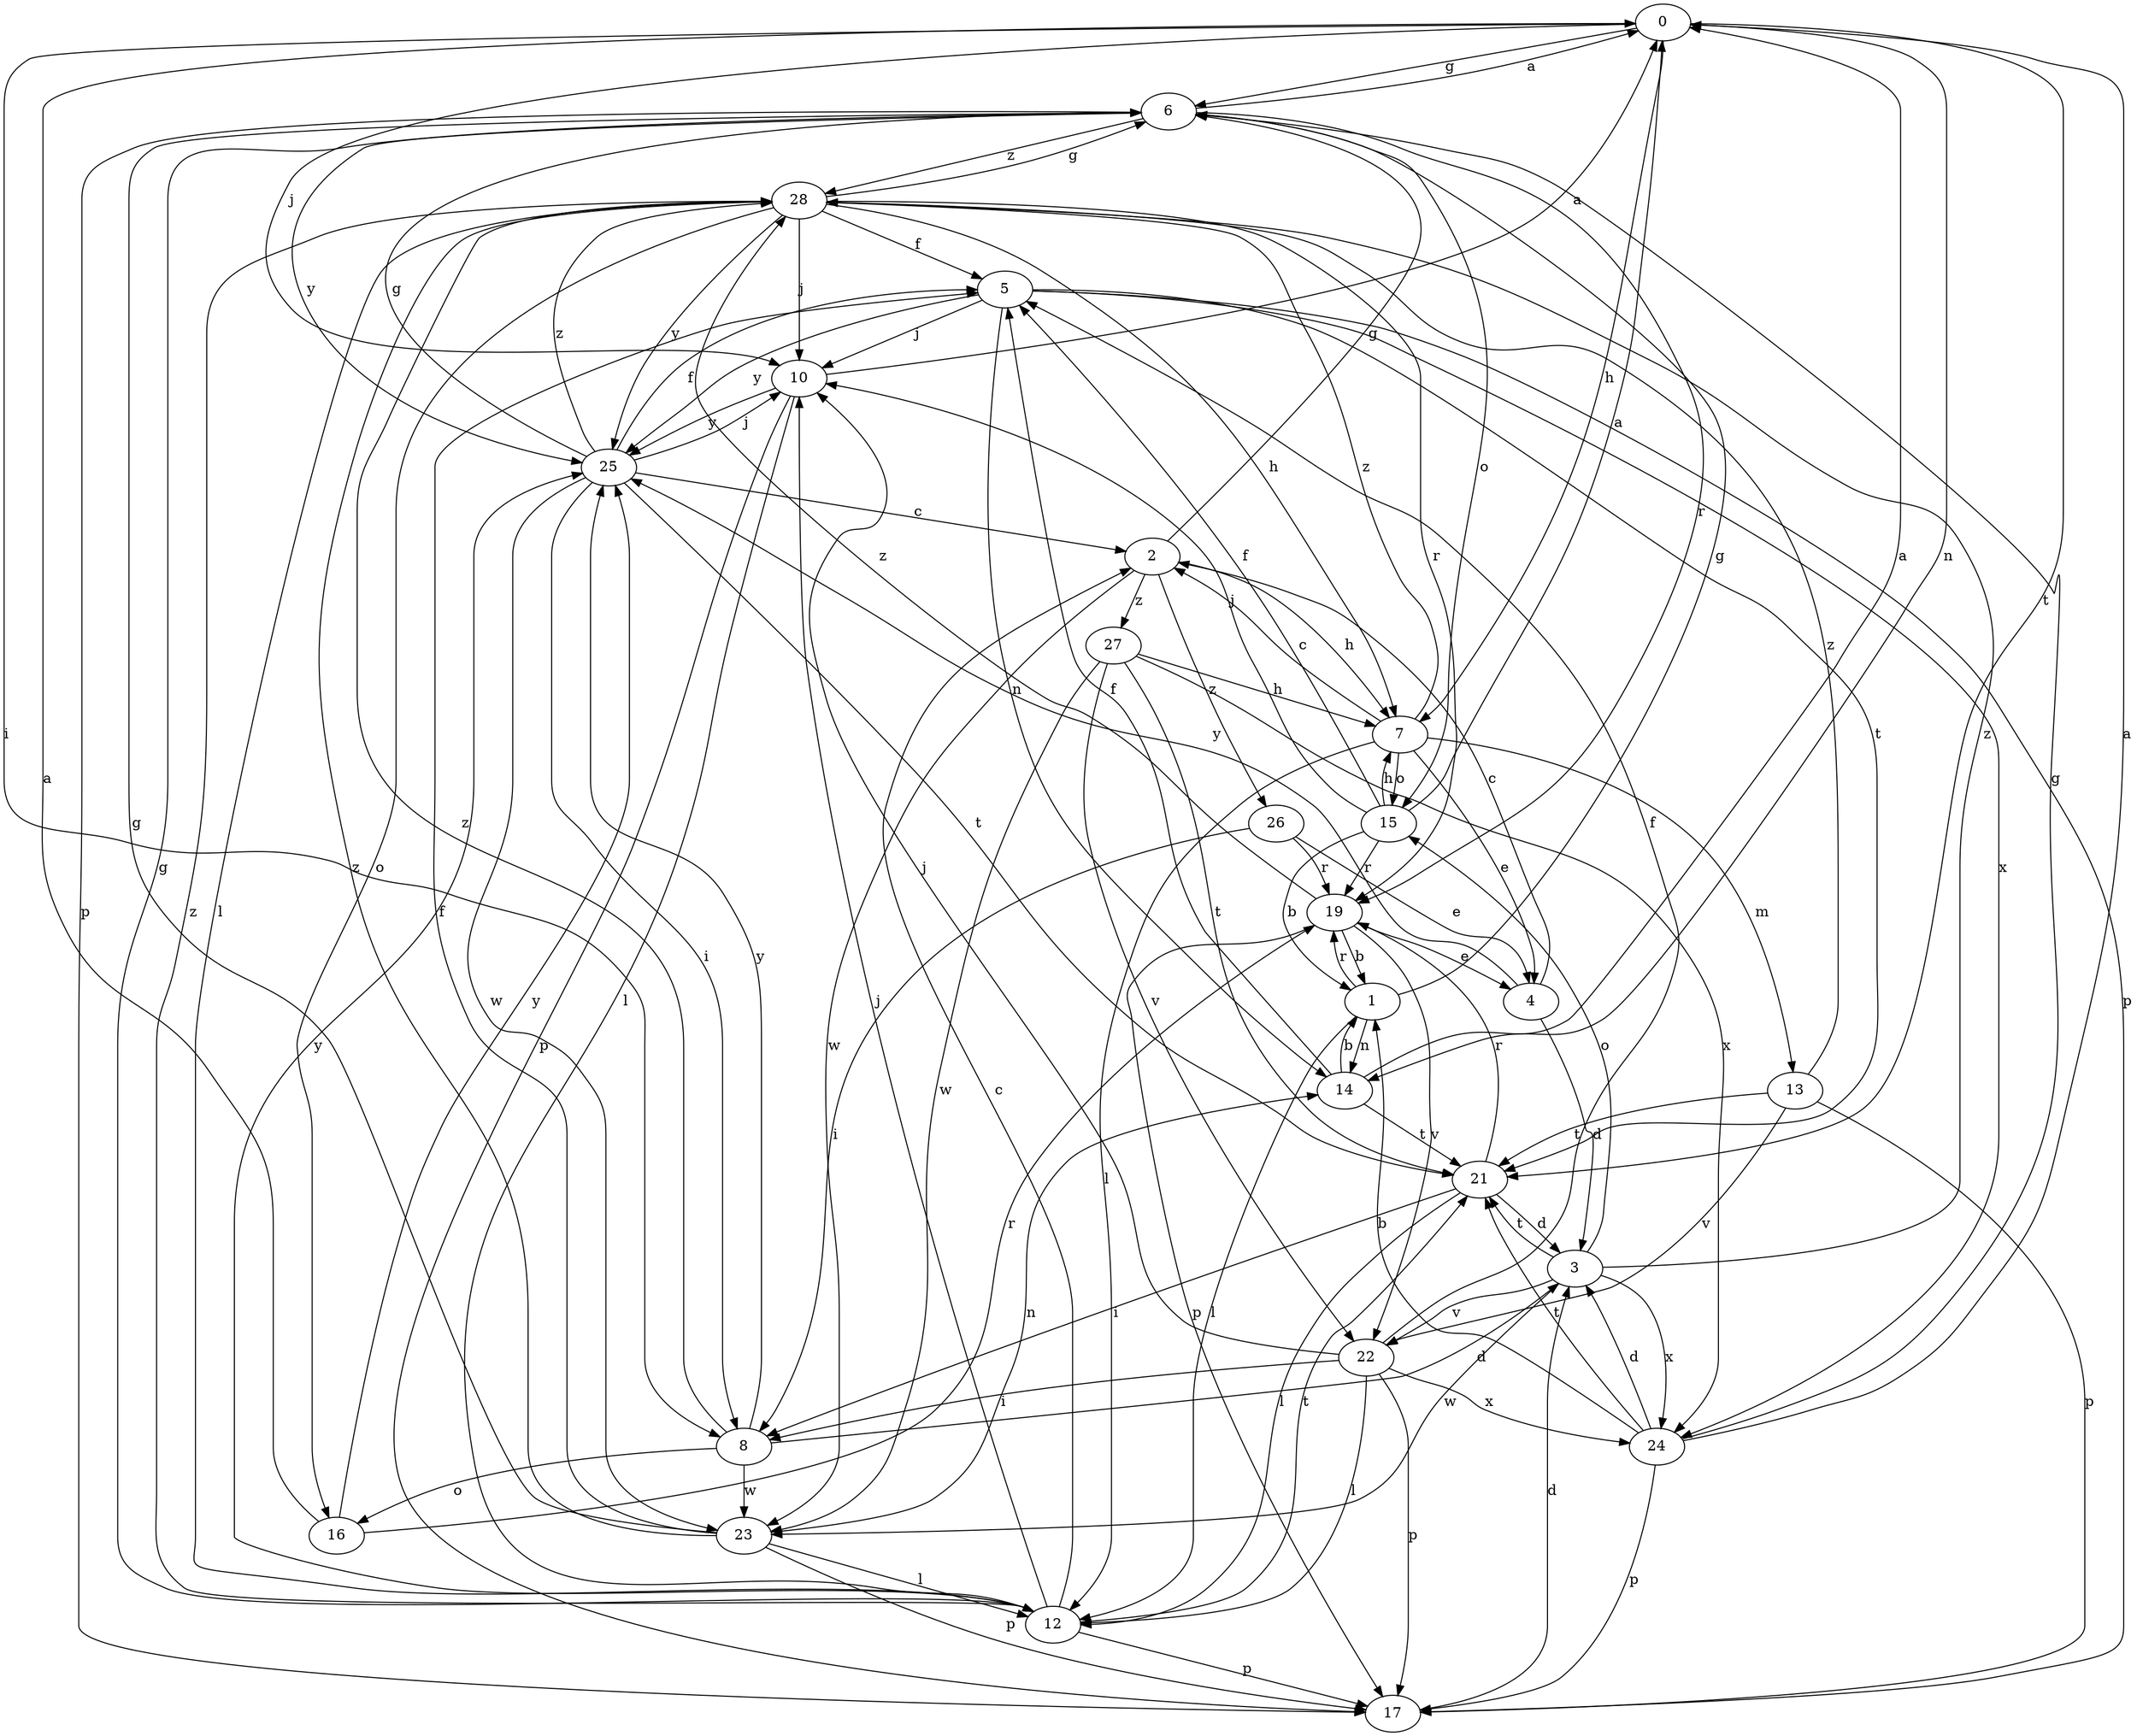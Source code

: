strict digraph  {
0;
1;
2;
3;
4;
5;
6;
7;
8;
10;
12;
13;
14;
15;
16;
17;
19;
21;
22;
23;
24;
25;
26;
27;
28;
0 -> 6  [label=g];
0 -> 7  [label=h];
0 -> 8  [label=i];
0 -> 10  [label=j];
0 -> 14  [label=n];
0 -> 21  [label=t];
1 -> 6  [label=g];
1 -> 12  [label=l];
1 -> 14  [label=n];
1 -> 19  [label=r];
2 -> 6  [label=g];
2 -> 7  [label=h];
2 -> 23  [label=w];
2 -> 26  [label=z];
2 -> 27  [label=z];
3 -> 15  [label=o];
3 -> 21  [label=t];
3 -> 22  [label=v];
3 -> 23  [label=w];
3 -> 24  [label=x];
3 -> 28  [label=z];
4 -> 2  [label=c];
4 -> 3  [label=d];
4 -> 25  [label=y];
5 -> 10  [label=j];
5 -> 14  [label=n];
5 -> 17  [label=p];
5 -> 21  [label=t];
5 -> 24  [label=x];
5 -> 25  [label=y];
6 -> 0  [label=a];
6 -> 15  [label=o];
6 -> 17  [label=p];
6 -> 19  [label=r];
6 -> 25  [label=y];
6 -> 28  [label=z];
7 -> 2  [label=c];
7 -> 4  [label=e];
7 -> 12  [label=l];
7 -> 13  [label=m];
7 -> 15  [label=o];
7 -> 28  [label=z];
8 -> 3  [label=d];
8 -> 16  [label=o];
8 -> 23  [label=w];
8 -> 25  [label=y];
8 -> 28  [label=z];
10 -> 0  [label=a];
10 -> 12  [label=l];
10 -> 17  [label=p];
10 -> 25  [label=y];
12 -> 2  [label=c];
12 -> 6  [label=g];
12 -> 10  [label=j];
12 -> 17  [label=p];
12 -> 21  [label=t];
12 -> 25  [label=y];
12 -> 28  [label=z];
13 -> 17  [label=p];
13 -> 21  [label=t];
13 -> 22  [label=v];
13 -> 28  [label=z];
14 -> 0  [label=a];
14 -> 1  [label=b];
14 -> 5  [label=f];
14 -> 21  [label=t];
15 -> 0  [label=a];
15 -> 1  [label=b];
15 -> 5  [label=f];
15 -> 7  [label=h];
15 -> 10  [label=j];
15 -> 19  [label=r];
16 -> 0  [label=a];
16 -> 19  [label=r];
16 -> 25  [label=y];
17 -> 3  [label=d];
19 -> 1  [label=b];
19 -> 4  [label=e];
19 -> 17  [label=p];
19 -> 22  [label=v];
19 -> 28  [label=z];
21 -> 3  [label=d];
21 -> 8  [label=i];
21 -> 12  [label=l];
21 -> 19  [label=r];
22 -> 5  [label=f];
22 -> 8  [label=i];
22 -> 10  [label=j];
22 -> 12  [label=l];
22 -> 17  [label=p];
22 -> 24  [label=x];
23 -> 5  [label=f];
23 -> 6  [label=g];
23 -> 12  [label=l];
23 -> 14  [label=n];
23 -> 17  [label=p];
23 -> 28  [label=z];
24 -> 0  [label=a];
24 -> 1  [label=b];
24 -> 3  [label=d];
24 -> 6  [label=g];
24 -> 17  [label=p];
24 -> 21  [label=t];
25 -> 2  [label=c];
25 -> 5  [label=f];
25 -> 6  [label=g];
25 -> 8  [label=i];
25 -> 10  [label=j];
25 -> 21  [label=t];
25 -> 23  [label=w];
25 -> 28  [label=z];
26 -> 4  [label=e];
26 -> 8  [label=i];
26 -> 19  [label=r];
27 -> 7  [label=h];
27 -> 21  [label=t];
27 -> 22  [label=v];
27 -> 23  [label=w];
27 -> 24  [label=x];
28 -> 5  [label=f];
28 -> 6  [label=g];
28 -> 7  [label=h];
28 -> 10  [label=j];
28 -> 12  [label=l];
28 -> 16  [label=o];
28 -> 19  [label=r];
28 -> 25  [label=y];
}

